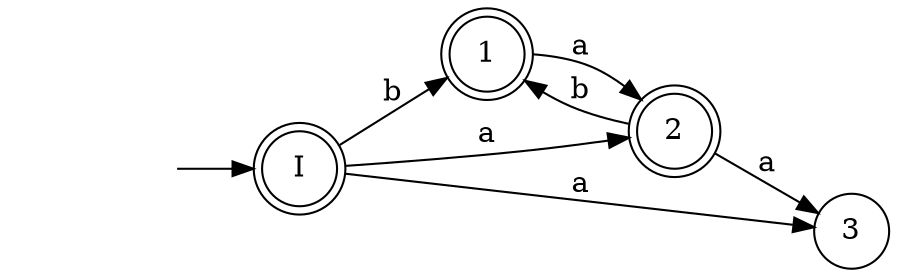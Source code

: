 digraph finite_state_machine { rankdir=LR
	node [shape=doublecircle]
	1
	2

	fake0 [style=invisible]
	fake0 -> I [shape=circle]

	node [shape=circle]
	1 -> 2 [label="a"] 
	2 -> 1 [label="b"] 
	2 -> 3 [label="a"] 
	I -> 2 [label="a"] 
	I -> 1 [label="b"] 
	I -> 3 [label="a"] 
}
